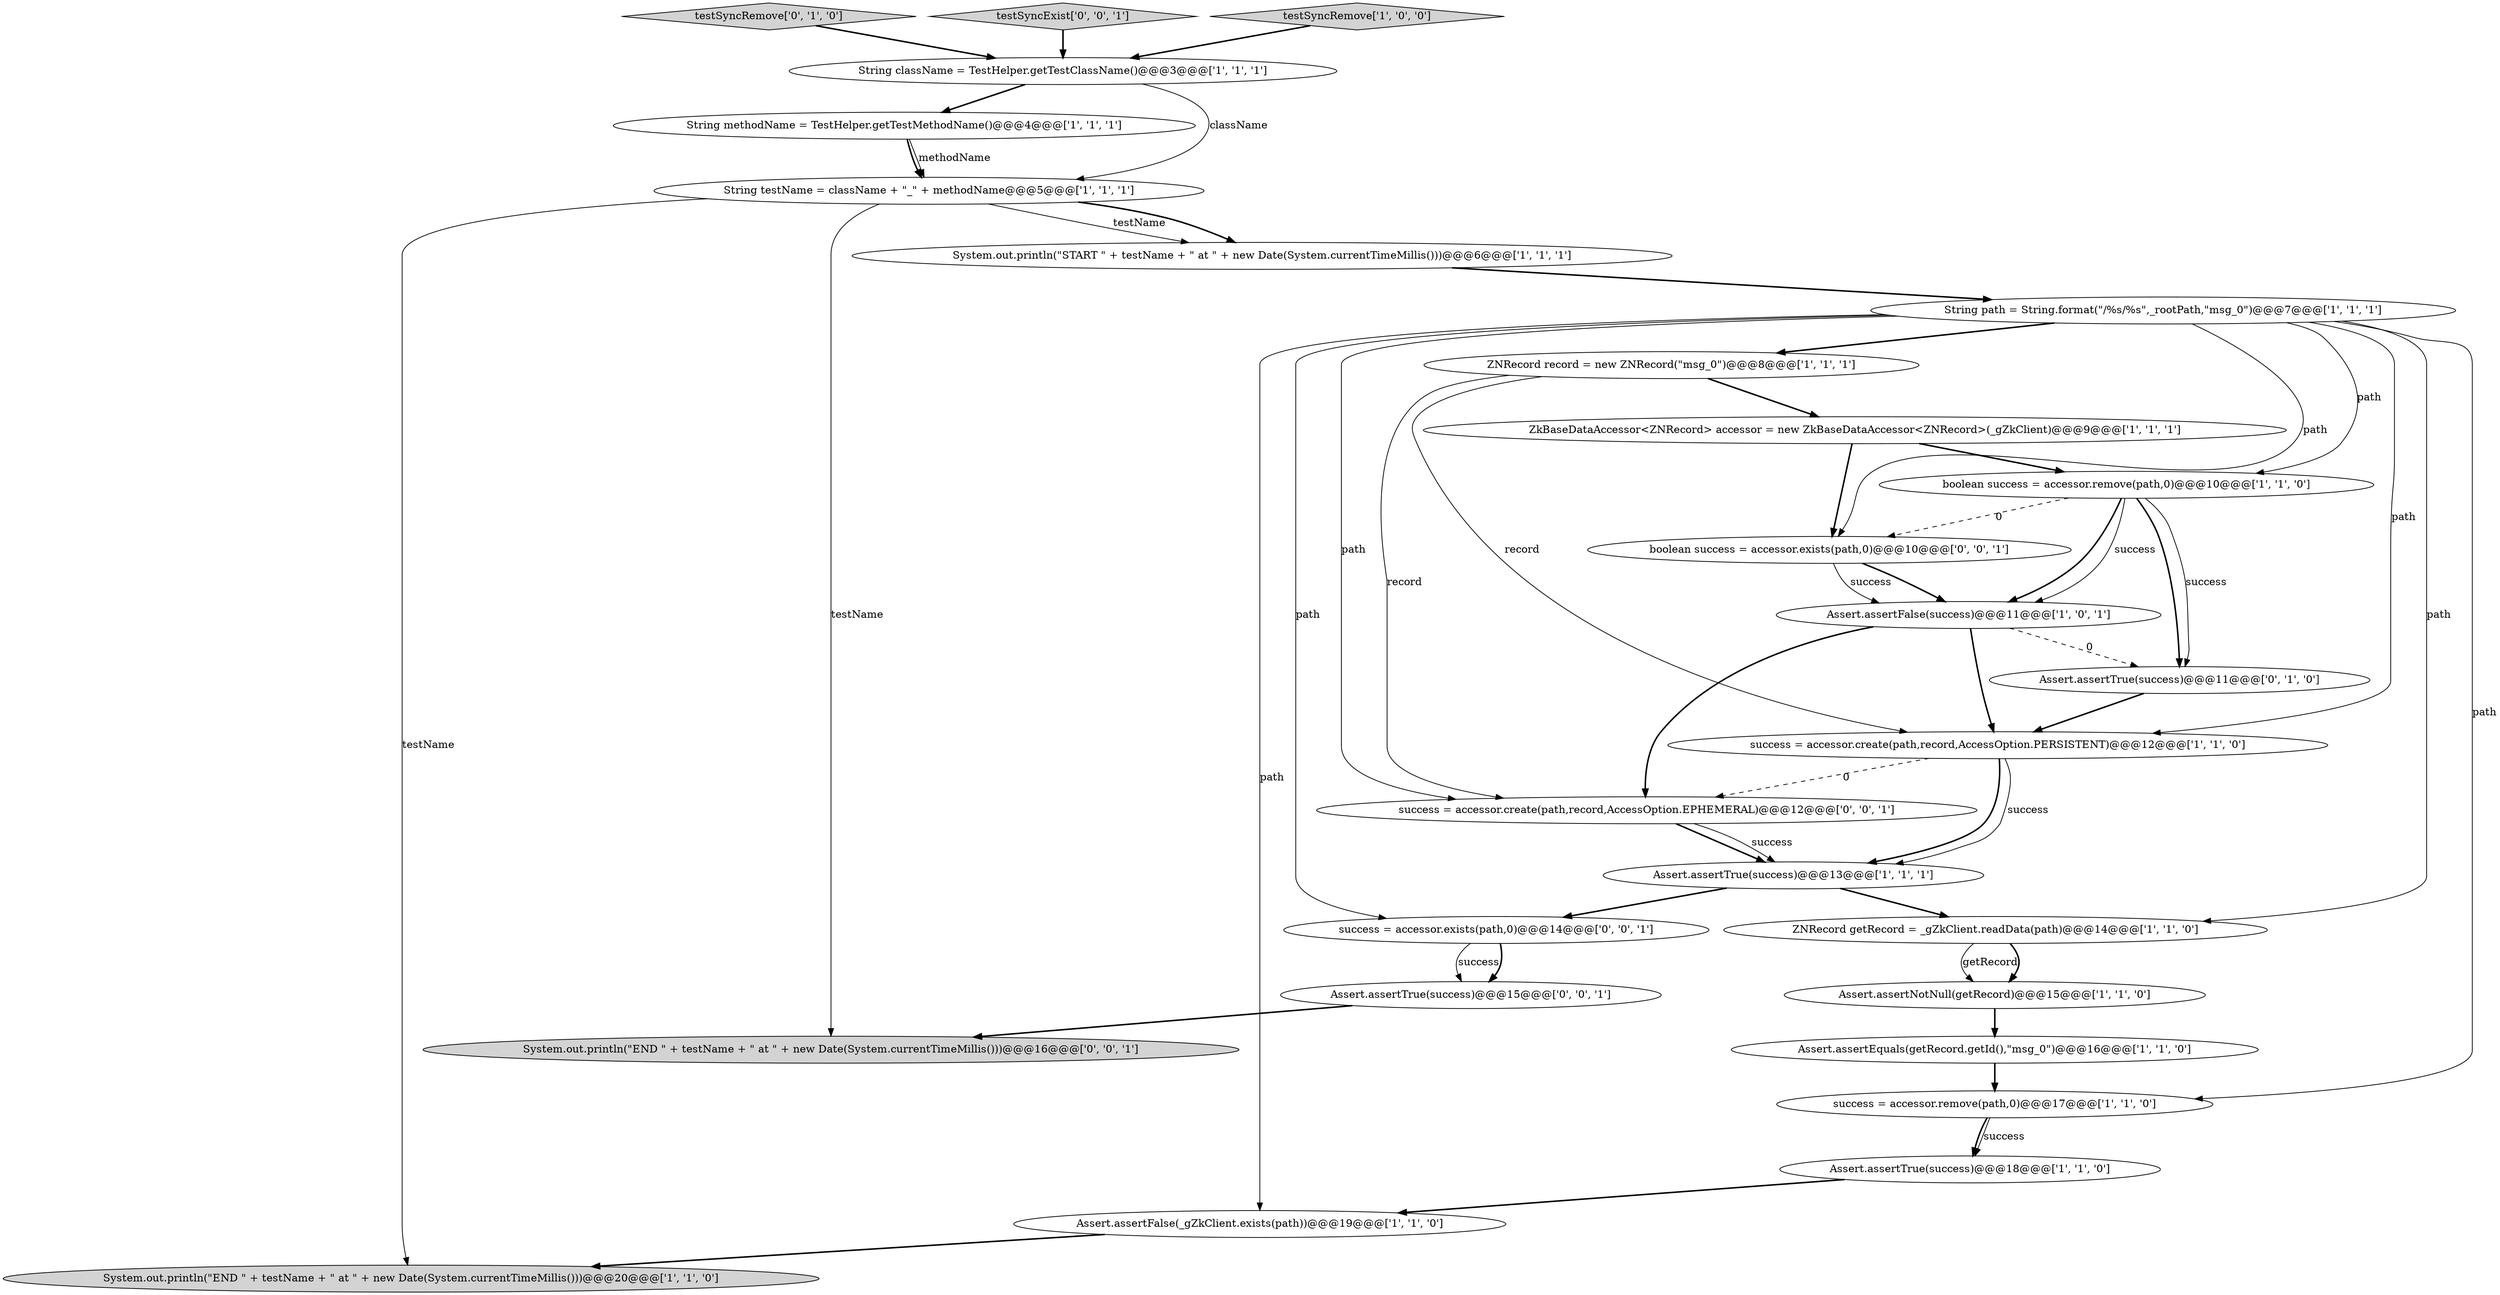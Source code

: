 digraph {
13 [style = filled, label = "Assert.assertFalse(_gZkClient.exists(path))@@@19@@@['1', '1', '0']", fillcolor = white, shape = ellipse image = "AAA0AAABBB1BBB"];
10 [style = filled, label = "Assert.assertFalse(success)@@@11@@@['1', '0', '1']", fillcolor = white, shape = ellipse image = "AAA0AAABBB1BBB"];
1 [style = filled, label = "success = accessor.remove(path,0)@@@17@@@['1', '1', '0']", fillcolor = white, shape = ellipse image = "AAA0AAABBB1BBB"];
6 [style = filled, label = "success = accessor.create(path,record,AccessOption.PERSISTENT)@@@12@@@['1', '1', '0']", fillcolor = white, shape = ellipse image = "AAA0AAABBB1BBB"];
3 [style = filled, label = "System.out.println(\"END \" + testName + \" at \" + new Date(System.currentTimeMillis()))@@@20@@@['1', '1', '0']", fillcolor = lightgray, shape = ellipse image = "AAA0AAABBB1BBB"];
4 [style = filled, label = "String methodName = TestHelper.getTestMethodName()@@@4@@@['1', '1', '1']", fillcolor = white, shape = ellipse image = "AAA0AAABBB1BBB"];
25 [style = filled, label = "success = accessor.create(path,record,AccessOption.EPHEMERAL)@@@12@@@['0', '0', '1']", fillcolor = white, shape = ellipse image = "AAA0AAABBB3BBB"];
12 [style = filled, label = "String testName = className + \"_\" + methodName@@@5@@@['1', '1', '1']", fillcolor = white, shape = ellipse image = "AAA0AAABBB1BBB"];
9 [style = filled, label = "ZNRecord record = new ZNRecord(\"msg_0\")@@@8@@@['1', '1', '1']", fillcolor = white, shape = ellipse image = "AAA0AAABBB1BBB"];
7 [style = filled, label = "Assert.assertEquals(getRecord.getId(),\"msg_0\")@@@16@@@['1', '1', '0']", fillcolor = white, shape = ellipse image = "AAA0AAABBB1BBB"];
20 [style = filled, label = "testSyncRemove['0', '1', '0']", fillcolor = lightgray, shape = diamond image = "AAA0AAABBB2BBB"];
23 [style = filled, label = "Assert.assertTrue(success)@@@15@@@['0', '0', '1']", fillcolor = white, shape = ellipse image = "AAA0AAABBB3BBB"];
0 [style = filled, label = "Assert.assertNotNull(getRecord)@@@15@@@['1', '1', '0']", fillcolor = white, shape = ellipse image = "AAA0AAABBB1BBB"];
11 [style = filled, label = "Assert.assertTrue(success)@@@13@@@['1', '1', '1']", fillcolor = white, shape = ellipse image = "AAA0AAABBB1BBB"];
18 [style = filled, label = "System.out.println(\"START \" + testName + \" at \" + new Date(System.currentTimeMillis()))@@@6@@@['1', '1', '1']", fillcolor = white, shape = ellipse image = "AAA0AAABBB1BBB"];
22 [style = filled, label = "System.out.println(\"END \" + testName + \" at \" + new Date(System.currentTimeMillis()))@@@16@@@['0', '0', '1']", fillcolor = lightgray, shape = ellipse image = "AAA0AAABBB3BBB"];
16 [style = filled, label = "boolean success = accessor.remove(path,0)@@@10@@@['1', '1', '0']", fillcolor = white, shape = ellipse image = "AAA0AAABBB1BBB"];
24 [style = filled, label = "boolean success = accessor.exists(path,0)@@@10@@@['0', '0', '1']", fillcolor = white, shape = ellipse image = "AAA0AAABBB3BBB"];
26 [style = filled, label = "testSyncExist['0', '0', '1']", fillcolor = lightgray, shape = diamond image = "AAA0AAABBB3BBB"];
2 [style = filled, label = "String className = TestHelper.getTestClassName()@@@3@@@['1', '1', '1']", fillcolor = white, shape = ellipse image = "AAA0AAABBB1BBB"];
15 [style = filled, label = "ZNRecord getRecord = _gZkClient.readData(path)@@@14@@@['1', '1', '0']", fillcolor = white, shape = ellipse image = "AAA0AAABBB1BBB"];
19 [style = filled, label = "Assert.assertTrue(success)@@@11@@@['0', '1', '0']", fillcolor = white, shape = ellipse image = "AAA1AAABBB2BBB"];
5 [style = filled, label = "ZkBaseDataAccessor<ZNRecord> accessor = new ZkBaseDataAccessor<ZNRecord>(_gZkClient)@@@9@@@['1', '1', '1']", fillcolor = white, shape = ellipse image = "AAA0AAABBB1BBB"];
8 [style = filled, label = "String path = String.format(\"/%s/%s\",_rootPath,\"msg_0\")@@@7@@@['1', '1', '1']", fillcolor = white, shape = ellipse image = "AAA0AAABBB1BBB"];
17 [style = filled, label = "Assert.assertTrue(success)@@@18@@@['1', '1', '0']", fillcolor = white, shape = ellipse image = "AAA0AAABBB1BBB"];
14 [style = filled, label = "testSyncRemove['1', '0', '0']", fillcolor = lightgray, shape = diamond image = "AAA0AAABBB1BBB"];
21 [style = filled, label = "success = accessor.exists(path,0)@@@14@@@['0', '0', '1']", fillcolor = white, shape = ellipse image = "AAA0AAABBB3BBB"];
12->3 [style = solid, label="testName"];
23->22 [style = bold, label=""];
8->9 [style = bold, label=""];
2->4 [style = bold, label=""];
19->6 [style = bold, label=""];
11->21 [style = bold, label=""];
10->6 [style = bold, label=""];
26->2 [style = bold, label=""];
9->6 [style = solid, label="record"];
15->0 [style = solid, label="getRecord"];
0->7 [style = bold, label=""];
21->23 [style = solid, label="success"];
8->6 [style = solid, label="path"];
1->17 [style = solid, label="success"];
2->12 [style = solid, label="className"];
6->11 [style = bold, label=""];
16->19 [style = bold, label=""];
9->25 [style = solid, label="record"];
16->19 [style = solid, label="success"];
4->12 [style = solid, label="methodName"];
11->15 [style = bold, label=""];
10->25 [style = bold, label=""];
24->10 [style = bold, label=""];
6->11 [style = solid, label="success"];
16->10 [style = bold, label=""];
8->21 [style = solid, label="path"];
25->11 [style = bold, label=""];
12->18 [style = solid, label="testName"];
25->11 [style = solid, label="success"];
15->0 [style = bold, label=""];
8->24 [style = solid, label="path"];
5->24 [style = bold, label=""];
17->13 [style = bold, label=""];
1->17 [style = bold, label=""];
8->25 [style = solid, label="path"];
12->18 [style = bold, label=""];
4->12 [style = bold, label=""];
16->24 [style = dashed, label="0"];
12->22 [style = solid, label="testName"];
13->3 [style = bold, label=""];
14->2 [style = bold, label=""];
10->19 [style = dashed, label="0"];
16->10 [style = solid, label="success"];
8->16 [style = solid, label="path"];
7->1 [style = bold, label=""];
18->8 [style = bold, label=""];
20->2 [style = bold, label=""];
21->23 [style = bold, label=""];
24->10 [style = solid, label="success"];
8->1 [style = solid, label="path"];
9->5 [style = bold, label=""];
6->25 [style = dashed, label="0"];
5->16 [style = bold, label=""];
8->15 [style = solid, label="path"];
8->13 [style = solid, label="path"];
}
